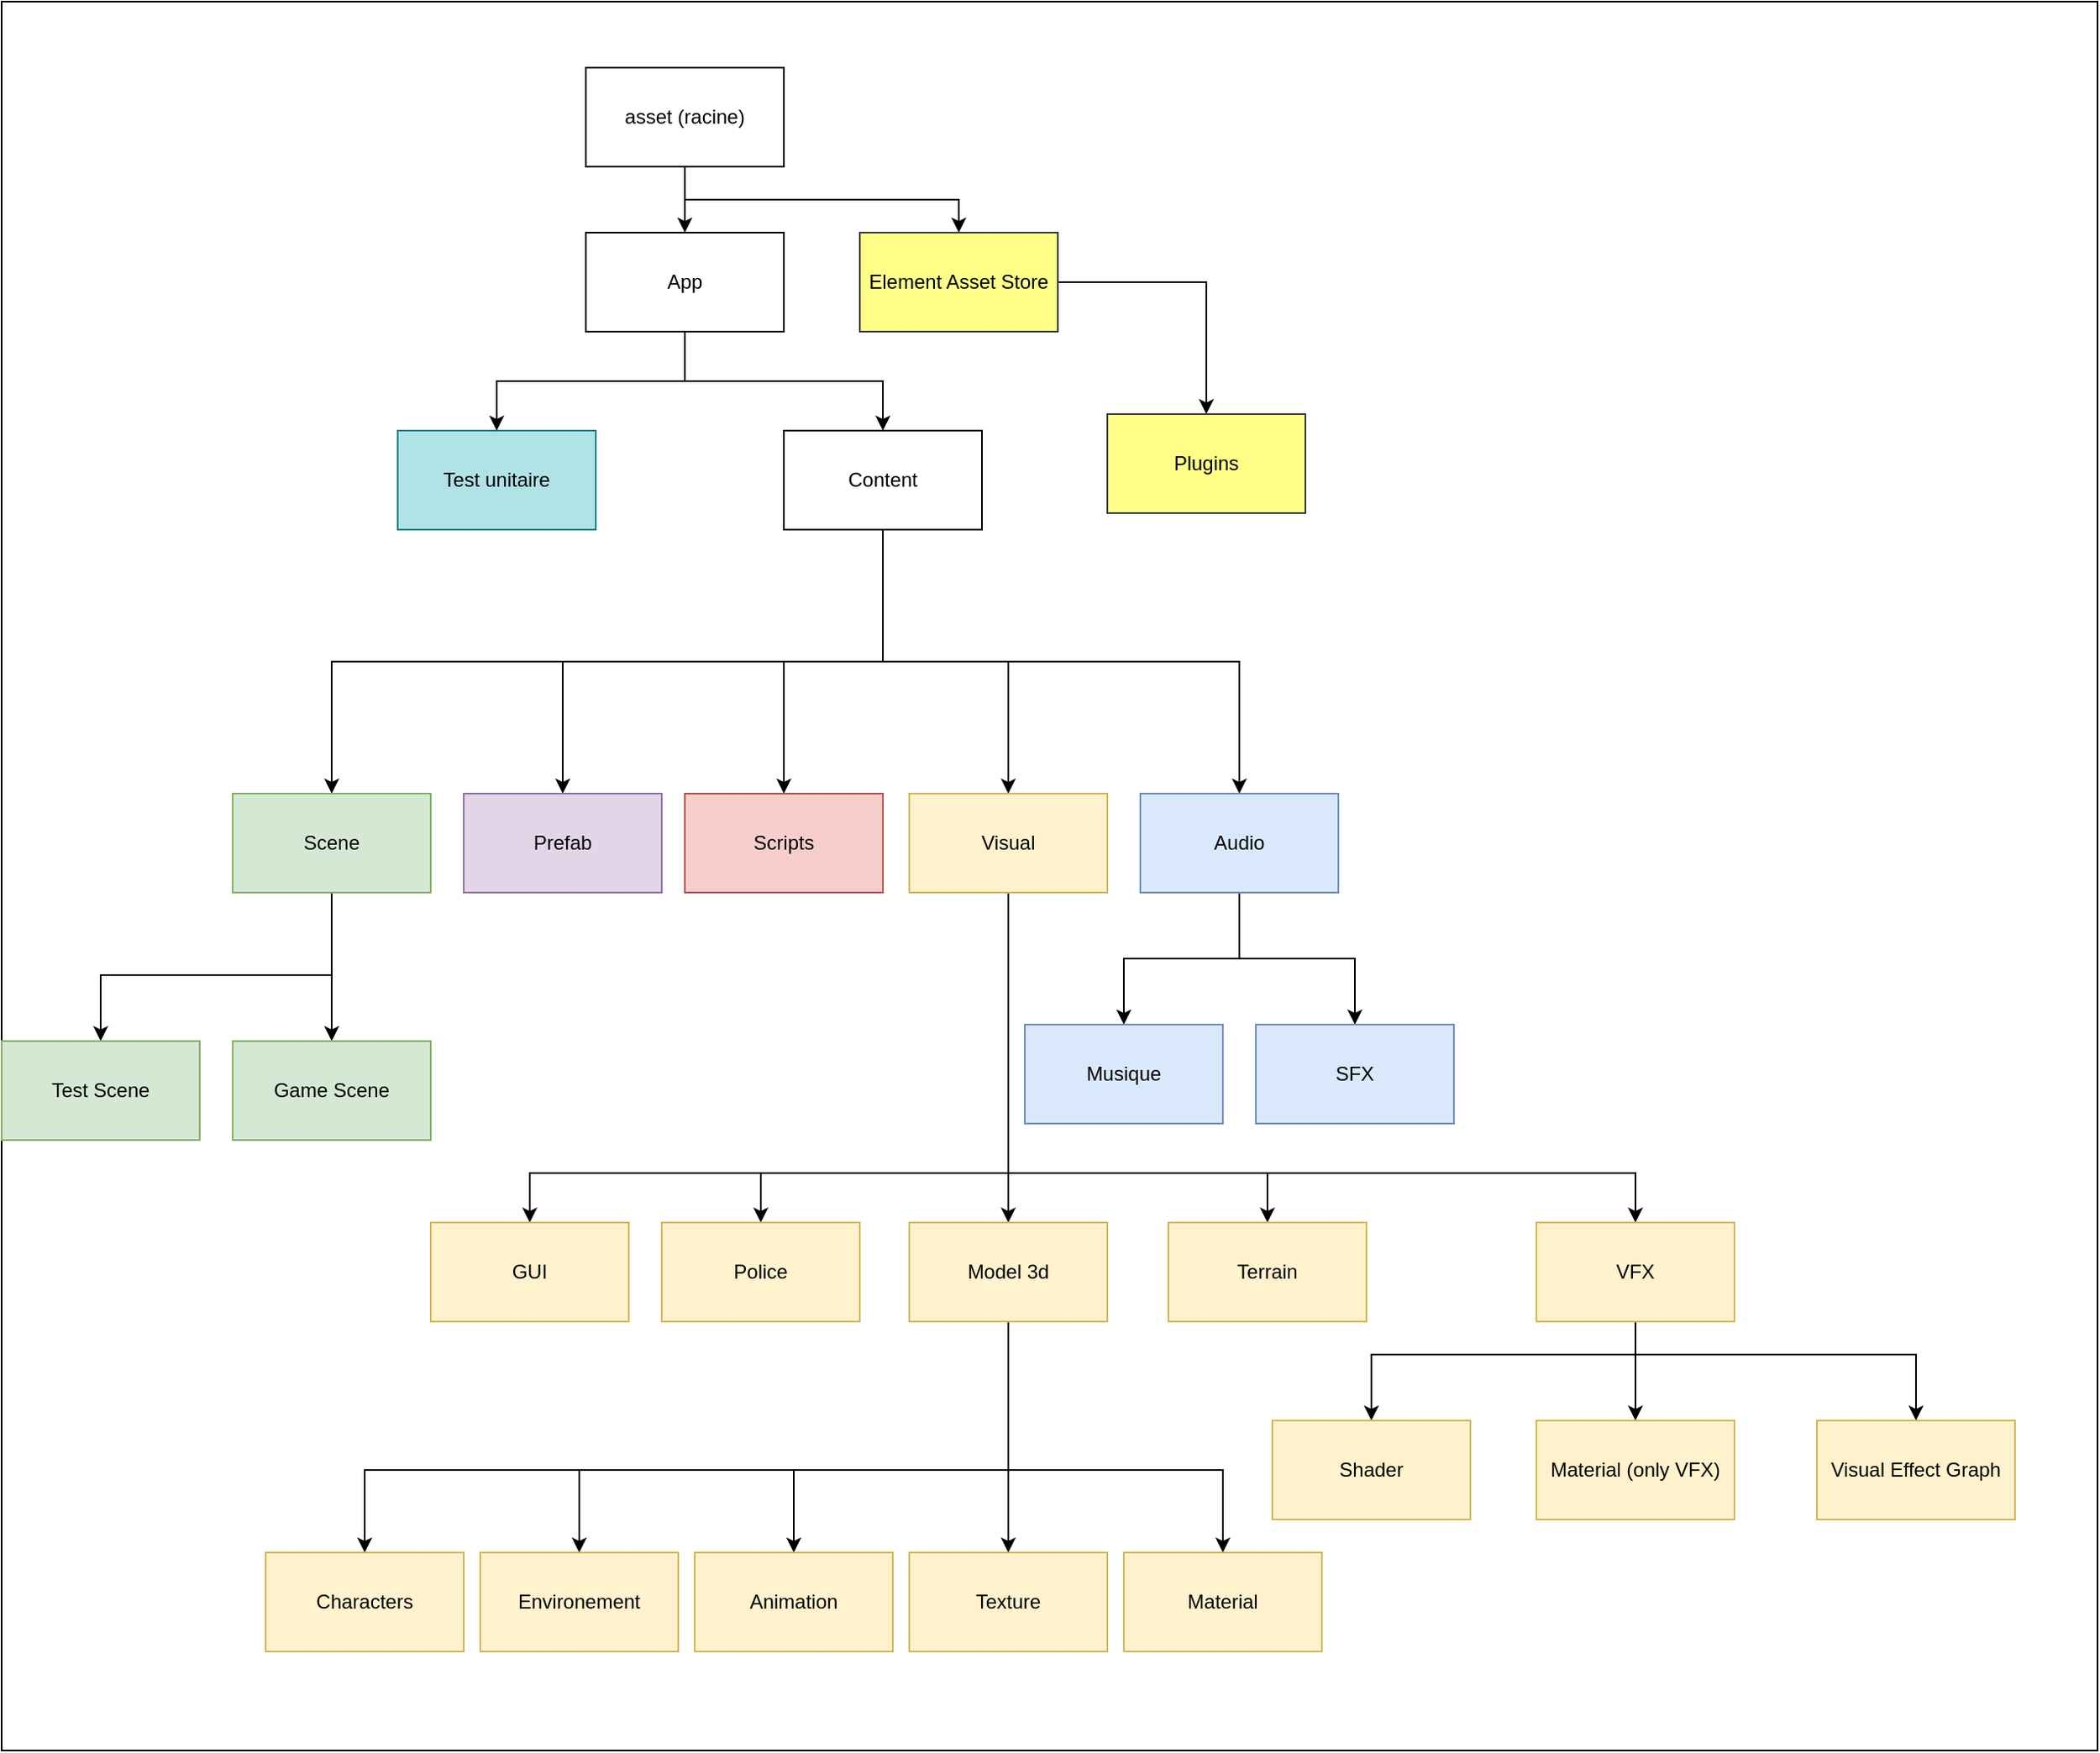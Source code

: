 <mxfile version="15.7.3" type="device"><diagram id="IU4_J4pyWhXyvrG7i39d" name="Page-1"><mxGraphModel dx="1422" dy="762" grid="1" gridSize="10" guides="1" tooltips="1" connect="1" arrows="1" fold="1" page="1" pageScale="1" pageWidth="827" pageHeight="1169" math="0" shadow="0"><root><mxCell id="0"/><mxCell id="1" parent="0"/><mxCell id="zAEq70TR9ZOY4ENGPAcQ-14" value="" style="rounded=0;whiteSpace=wrap;html=1;" parent="1" vertex="1"><mxGeometry width="1270" height="1060" as="geometry"/></mxCell><mxCell id="M70vBgo3rRgxM2Lcm8Mz-22" style="edgeStyle=orthogonalEdgeStyle;rounded=0;orthogonalLoop=1;jettySize=auto;html=1;" parent="1" source="M70vBgo3rRgxM2Lcm8Mz-1" target="M70vBgo3rRgxM2Lcm8Mz-3" edge="1"><mxGeometry relative="1" as="geometry"/></mxCell><mxCell id="M70vBgo3rRgxM2Lcm8Mz-48" style="edgeStyle=orthogonalEdgeStyle;rounded=0;orthogonalLoop=1;jettySize=auto;html=1;" parent="1" source="M70vBgo3rRgxM2Lcm8Mz-1" target="M70vBgo3rRgxM2Lcm8Mz-47" edge="1"><mxGeometry relative="1" as="geometry"><Array as="points"><mxPoint x="414" y="120"/><mxPoint x="580" y="120"/></Array></mxGeometry></mxCell><mxCell id="M70vBgo3rRgxM2Lcm8Mz-1" value="asset (racine)" style="rounded=0;whiteSpace=wrap;html=1;" parent="1" vertex="1"><mxGeometry x="354" y="40" width="120" height="60" as="geometry"/></mxCell><mxCell id="M70vBgo3rRgxM2Lcm8Mz-2" value="Test unitaire" style="rounded=0;whiteSpace=wrap;html=1;fillColor=#b0e3e6;strokeColor=#0e8088;" parent="1" vertex="1"><mxGeometry x="240" y="260" width="120" height="60" as="geometry"/></mxCell><mxCell id="M70vBgo3rRgxM2Lcm8Mz-23" style="edgeStyle=orthogonalEdgeStyle;rounded=0;orthogonalLoop=1;jettySize=auto;html=1;" parent="1" source="M70vBgo3rRgxM2Lcm8Mz-3" target="M70vBgo3rRgxM2Lcm8Mz-4" edge="1"><mxGeometry relative="1" as="geometry"/></mxCell><mxCell id="M70vBgo3rRgxM2Lcm8Mz-25" style="edgeStyle=orthogonalEdgeStyle;rounded=0;orthogonalLoop=1;jettySize=auto;html=1;" parent="1" source="M70vBgo3rRgxM2Lcm8Mz-3" target="M70vBgo3rRgxM2Lcm8Mz-2" edge="1"><mxGeometry relative="1" as="geometry"/></mxCell><mxCell id="M70vBgo3rRgxM2Lcm8Mz-3" value="App" style="rounded=0;whiteSpace=wrap;html=1;" parent="1" vertex="1"><mxGeometry x="354" y="140" width="120" height="60" as="geometry"/></mxCell><mxCell id="M70vBgo3rRgxM2Lcm8Mz-27" style="edgeStyle=orthogonalEdgeStyle;rounded=0;orthogonalLoop=1;jettySize=auto;html=1;" parent="1" source="M70vBgo3rRgxM2Lcm8Mz-4" target="M70vBgo3rRgxM2Lcm8Mz-8" edge="1"><mxGeometry relative="1" as="geometry"><Array as="points"><mxPoint x="534" y="400"/><mxPoint x="750" y="400"/></Array></mxGeometry></mxCell><mxCell id="M70vBgo3rRgxM2Lcm8Mz-28" style="edgeStyle=orthogonalEdgeStyle;rounded=0;orthogonalLoop=1;jettySize=auto;html=1;" parent="1" source="M70vBgo3rRgxM2Lcm8Mz-4" target="M70vBgo3rRgxM2Lcm8Mz-6" edge="1"><mxGeometry relative="1" as="geometry"/></mxCell><mxCell id="M70vBgo3rRgxM2Lcm8Mz-29" style="edgeStyle=orthogonalEdgeStyle;rounded=0;orthogonalLoop=1;jettySize=auto;html=1;" parent="1" source="M70vBgo3rRgxM2Lcm8Mz-4" target="M70vBgo3rRgxM2Lcm8Mz-5" edge="1"><mxGeometry relative="1" as="geometry"><Array as="points"><mxPoint x="534" y="400"/><mxPoint x="340" y="400"/></Array></mxGeometry></mxCell><mxCell id="M70vBgo3rRgxM2Lcm8Mz-30" style="edgeStyle=orthogonalEdgeStyle;rounded=0;orthogonalLoop=1;jettySize=auto;html=1;" parent="1" source="M70vBgo3rRgxM2Lcm8Mz-4" target="M70vBgo3rRgxM2Lcm8Mz-12" edge="1"><mxGeometry relative="1" as="geometry"><Array as="points"><mxPoint x="534" y="400"/><mxPoint x="200" y="400"/></Array></mxGeometry></mxCell><mxCell id="M70vBgo3rRgxM2Lcm8Mz-56" style="edgeStyle=orthogonalEdgeStyle;rounded=0;orthogonalLoop=1;jettySize=auto;html=1;strokeColor=#000000;" parent="1" source="M70vBgo3rRgxM2Lcm8Mz-4" target="M70vBgo3rRgxM2Lcm8Mz-7" edge="1"><mxGeometry relative="1" as="geometry"/></mxCell><mxCell id="M70vBgo3rRgxM2Lcm8Mz-4" value="Content" style="rounded=0;whiteSpace=wrap;html=1;" parent="1" vertex="1"><mxGeometry x="474" y="260" width="120" height="60" as="geometry"/></mxCell><mxCell id="M70vBgo3rRgxM2Lcm8Mz-5" value="Prefab" style="rounded=0;whiteSpace=wrap;html=1;fillColor=#e1d5e7;strokeColor=#9673a6;" parent="1" vertex="1"><mxGeometry x="280" y="480" width="120" height="60" as="geometry"/></mxCell><mxCell id="M70vBgo3rRgxM2Lcm8Mz-6" value="Scripts" style="rounded=0;whiteSpace=wrap;html=1;fillColor=#f8cecc;strokeColor=#b85450;" parent="1" vertex="1"><mxGeometry x="414" y="480" width="120" height="60" as="geometry"/></mxCell><mxCell id="M70vBgo3rRgxM2Lcm8Mz-55" style="edgeStyle=orthogonalEdgeStyle;rounded=0;orthogonalLoop=1;jettySize=auto;html=1;strokeColor=#000000;" parent="1" source="M70vBgo3rRgxM2Lcm8Mz-7" target="M70vBgo3rRgxM2Lcm8Mz-51" edge="1"><mxGeometry relative="1" as="geometry"><Array as="points"><mxPoint x="610" y="710"/><mxPoint x="320" y="710"/></Array></mxGeometry></mxCell><mxCell id="M70vBgo3rRgxM2Lcm8Mz-57" style="edgeStyle=orthogonalEdgeStyle;rounded=0;orthogonalLoop=1;jettySize=auto;html=1;strokeColor=#000000;" parent="1" source="M70vBgo3rRgxM2Lcm8Mz-7" target="M70vBgo3rRgxM2Lcm8Mz-11" edge="1"><mxGeometry relative="1" as="geometry"><Array as="points"><mxPoint x="610" y="710"/><mxPoint x="460" y="710"/></Array></mxGeometry></mxCell><mxCell id="M70vBgo3rRgxM2Lcm8Mz-58" style="edgeStyle=orthogonalEdgeStyle;rounded=0;orthogonalLoop=1;jettySize=auto;html=1;strokeColor=#000000;" parent="1" source="M70vBgo3rRgxM2Lcm8Mz-7" target="M70vBgo3rRgxM2Lcm8Mz-9" edge="1"><mxGeometry relative="1" as="geometry"/></mxCell><mxCell id="M70vBgo3rRgxM2Lcm8Mz-59" style="edgeStyle=orthogonalEdgeStyle;rounded=0;orthogonalLoop=1;jettySize=auto;html=1;strokeColor=#000000;" parent="1" source="M70vBgo3rRgxM2Lcm8Mz-7" target="M70vBgo3rRgxM2Lcm8Mz-49" edge="1"><mxGeometry relative="1" as="geometry"><Array as="points"><mxPoint x="610" y="710"/><mxPoint x="767" y="710"/></Array></mxGeometry></mxCell><mxCell id="M70vBgo3rRgxM2Lcm8Mz-60" style="edgeStyle=orthogonalEdgeStyle;rounded=0;orthogonalLoop=1;jettySize=auto;html=1;strokeColor=#000000;" parent="1" source="M70vBgo3rRgxM2Lcm8Mz-7" target="M70vBgo3rRgxM2Lcm8Mz-31" edge="1"><mxGeometry relative="1" as="geometry"><Array as="points"><mxPoint x="610" y="710"/><mxPoint x="990" y="710"/></Array></mxGeometry></mxCell><mxCell id="M70vBgo3rRgxM2Lcm8Mz-7" value="Visual" style="rounded=0;whiteSpace=wrap;html=1;fillColor=#fff2cc;strokeColor=#d6b656;" parent="1" vertex="1"><mxGeometry x="550" y="480" width="120" height="60" as="geometry"/></mxCell><mxCell id="M70vBgo3rRgxM2Lcm8Mz-45" style="edgeStyle=orthogonalEdgeStyle;rounded=0;orthogonalLoop=1;jettySize=auto;html=1;" parent="1" source="M70vBgo3rRgxM2Lcm8Mz-8" target="M70vBgo3rRgxM2Lcm8Mz-43" edge="1"><mxGeometry relative="1" as="geometry"/></mxCell><mxCell id="M70vBgo3rRgxM2Lcm8Mz-46" style="edgeStyle=orthogonalEdgeStyle;rounded=0;orthogonalLoop=1;jettySize=auto;html=1;fillColor=#dae8fc;strokeColor=#000000;" parent="1" source="M70vBgo3rRgxM2Lcm8Mz-8" target="M70vBgo3rRgxM2Lcm8Mz-44" edge="1"><mxGeometry relative="1" as="geometry"/></mxCell><mxCell id="M70vBgo3rRgxM2Lcm8Mz-8" value="Audio" style="rounded=0;whiteSpace=wrap;html=1;fillColor=#dae8fc;strokeColor=#6c8ebf;" parent="1" vertex="1"><mxGeometry x="690" y="480" width="120" height="60" as="geometry"/></mxCell><mxCell id="M70vBgo3rRgxM2Lcm8Mz-32" style="edgeStyle=orthogonalEdgeStyle;rounded=0;orthogonalLoop=1;jettySize=auto;html=1;fillColor=#fff2cc;strokeColor=#000000;" parent="1" source="M70vBgo3rRgxM2Lcm8Mz-9" target="M70vBgo3rRgxM2Lcm8Mz-20" edge="1"><mxGeometry relative="1" as="geometry"/></mxCell><mxCell id="M70vBgo3rRgxM2Lcm8Mz-54" style="edgeStyle=orthogonalEdgeStyle;rounded=0;orthogonalLoop=1;jettySize=auto;html=1;strokeColor=#000000;" parent="1" source="M70vBgo3rRgxM2Lcm8Mz-9" target="M70vBgo3rRgxM2Lcm8Mz-10" edge="1"><mxGeometry relative="1" as="geometry"><Array as="points"><mxPoint x="610" y="890"/><mxPoint x="480" y="890"/></Array></mxGeometry></mxCell><mxCell id="zAEq70TR9ZOY4ENGPAcQ-10" style="edgeStyle=orthogonalEdgeStyle;rounded=0;orthogonalLoop=1;jettySize=auto;html=1;" parent="1" source="M70vBgo3rRgxM2Lcm8Mz-9" target="zAEq70TR9ZOY4ENGPAcQ-2" edge="1"><mxGeometry relative="1" as="geometry"><Array as="points"><mxPoint x="610" y="890"/><mxPoint x="740" y="890"/></Array></mxGeometry></mxCell><mxCell id="zAEq70TR9ZOY4ENGPAcQ-11" style="edgeStyle=orthogonalEdgeStyle;rounded=0;orthogonalLoop=1;jettySize=auto;html=1;" parent="1" source="M70vBgo3rRgxM2Lcm8Mz-9" target="zAEq70TR9ZOY4ENGPAcQ-1" edge="1"><mxGeometry relative="1" as="geometry"><Array as="points"><mxPoint x="610" y="890"/><mxPoint x="350" y="890"/></Array></mxGeometry></mxCell><mxCell id="zAEq70TR9ZOY4ENGPAcQ-13" style="edgeStyle=orthogonalEdgeStyle;rounded=0;orthogonalLoop=1;jettySize=auto;html=1;" parent="1" source="M70vBgo3rRgxM2Lcm8Mz-9" target="zAEq70TR9ZOY4ENGPAcQ-3" edge="1"><mxGeometry relative="1" as="geometry"><Array as="points"><mxPoint x="610" y="890"/><mxPoint x="220" y="890"/></Array></mxGeometry></mxCell><mxCell id="M70vBgo3rRgxM2Lcm8Mz-9" value="Model 3d" style="rounded=0;whiteSpace=wrap;html=1;fillColor=#fff2cc;strokeColor=#d6b656;" parent="1" vertex="1"><mxGeometry x="550" y="740" width="120" height="60" as="geometry"/></mxCell><mxCell id="M70vBgo3rRgxM2Lcm8Mz-10" value="Animation" style="rounded=0;whiteSpace=wrap;html=1;fillColor=#fff2cc;strokeColor=#d6b656;" parent="1" vertex="1"><mxGeometry x="420" y="940" width="120" height="60" as="geometry"/></mxCell><mxCell id="M70vBgo3rRgxM2Lcm8Mz-11" value="Police" style="rounded=0;whiteSpace=wrap;html=1;fillColor=#fff2cc;strokeColor=#d6b656;" parent="1" vertex="1"><mxGeometry x="400" y="740" width="120" height="60" as="geometry"/></mxCell><mxCell id="M70vBgo3rRgxM2Lcm8Mz-15" style="edgeStyle=orthogonalEdgeStyle;rounded=0;orthogonalLoop=1;jettySize=auto;html=1;" parent="1" source="M70vBgo3rRgxM2Lcm8Mz-12" target="M70vBgo3rRgxM2Lcm8Mz-13" edge="1"><mxGeometry relative="1" as="geometry"/></mxCell><mxCell id="M70vBgo3rRgxM2Lcm8Mz-16" style="edgeStyle=orthogonalEdgeStyle;rounded=0;orthogonalLoop=1;jettySize=auto;html=1;" parent="1" source="M70vBgo3rRgxM2Lcm8Mz-12" target="M70vBgo3rRgxM2Lcm8Mz-14" edge="1"><mxGeometry relative="1" as="geometry"><Array as="points"><mxPoint x="200" y="590"/><mxPoint x="60" y="590"/></Array></mxGeometry></mxCell><mxCell id="M70vBgo3rRgxM2Lcm8Mz-12" value="Scene" style="rounded=0;whiteSpace=wrap;html=1;fillColor=#d5e8d4;strokeColor=#82b366;" parent="1" vertex="1"><mxGeometry x="140" y="480" width="120" height="60" as="geometry"/></mxCell><mxCell id="M70vBgo3rRgxM2Lcm8Mz-13" value="Game Scene" style="rounded=0;whiteSpace=wrap;html=1;fillColor=#d5e8d4;strokeColor=#82b366;" parent="1" vertex="1"><mxGeometry x="140" y="630" width="120" height="60" as="geometry"/></mxCell><mxCell id="M70vBgo3rRgxM2Lcm8Mz-14" value="Test Scene" style="rounded=0;whiteSpace=wrap;html=1;fillColor=#d5e8d4;strokeColor=#82b366;" parent="1" vertex="1"><mxGeometry y="630" width="120" height="60" as="geometry"/></mxCell><mxCell id="M70vBgo3rRgxM2Lcm8Mz-20" value="Texture" style="rounded=0;whiteSpace=wrap;html=1;fillColor=#fff2cc;strokeColor=#d6b656;" parent="1" vertex="1"><mxGeometry x="550" y="940" width="120" height="60" as="geometry"/></mxCell><mxCell id="M70vBgo3rRgxM2Lcm8Mz-37" style="edgeStyle=orthogonalEdgeStyle;rounded=0;orthogonalLoop=1;jettySize=auto;html=1;fillColor=#fff2cc;strokeColor=#000000;" parent="1" source="M70vBgo3rRgxM2Lcm8Mz-31" target="M70vBgo3rRgxM2Lcm8Mz-34" edge="1"><mxGeometry relative="1" as="geometry"/></mxCell><mxCell id="M70vBgo3rRgxM2Lcm8Mz-38" style="edgeStyle=orthogonalEdgeStyle;rounded=0;orthogonalLoop=1;jettySize=auto;html=1;fillColor=#fff2cc;strokeColor=#000000;" parent="1" source="M70vBgo3rRgxM2Lcm8Mz-31" target="M70vBgo3rRgxM2Lcm8Mz-33" edge="1"><mxGeometry relative="1" as="geometry"><Array as="points"><mxPoint x="990" y="820"/><mxPoint x="830" y="820"/></Array></mxGeometry></mxCell><mxCell id="M70vBgo3rRgxM2Lcm8Mz-39" style="edgeStyle=orthogonalEdgeStyle;rounded=0;orthogonalLoop=1;jettySize=auto;html=1;fillColor=#fff2cc;strokeColor=#000000;" parent="1" source="M70vBgo3rRgxM2Lcm8Mz-31" target="M70vBgo3rRgxM2Lcm8Mz-35" edge="1"><mxGeometry relative="1" as="geometry"><Array as="points"><mxPoint x="990" y="820"/><mxPoint x="1160" y="820"/></Array></mxGeometry></mxCell><mxCell id="M70vBgo3rRgxM2Lcm8Mz-31" value="VFX" style="rounded=0;whiteSpace=wrap;html=1;fillColor=#fff2cc;strokeColor=#d6b656;" parent="1" vertex="1"><mxGeometry x="930" y="740" width="120" height="60" as="geometry"/></mxCell><mxCell id="M70vBgo3rRgxM2Lcm8Mz-33" value="Shader" style="rounded=0;whiteSpace=wrap;html=1;fillColor=#fff2cc;strokeColor=#d6b656;" parent="1" vertex="1"><mxGeometry x="770" y="860" width="120" height="60" as="geometry"/></mxCell><mxCell id="M70vBgo3rRgxM2Lcm8Mz-34" value="Material (only VFX)" style="rounded=0;whiteSpace=wrap;html=1;fillColor=#fff2cc;strokeColor=#d6b656;" parent="1" vertex="1"><mxGeometry x="930" y="860" width="120" height="60" as="geometry"/></mxCell><mxCell id="M70vBgo3rRgxM2Lcm8Mz-35" value="Visual Effect Graph" style="rounded=0;whiteSpace=wrap;html=1;fillColor=#fff2cc;strokeColor=#d6b656;" parent="1" vertex="1"><mxGeometry x="1100" y="860" width="120" height="60" as="geometry"/></mxCell><mxCell id="M70vBgo3rRgxM2Lcm8Mz-43" value="Musique" style="rounded=0;whiteSpace=wrap;html=1;fillColor=#dae8fc;strokeColor=#6c8ebf;" parent="1" vertex="1"><mxGeometry x="620" y="620" width="120" height="60" as="geometry"/></mxCell><mxCell id="M70vBgo3rRgxM2Lcm8Mz-44" value="SFX" style="rounded=0;whiteSpace=wrap;html=1;fillColor=#dae8fc;strokeColor=#6c8ebf;" parent="1" vertex="1"><mxGeometry x="760" y="620" width="120" height="60" as="geometry"/></mxCell><mxCell id="zAEq70TR9ZOY4ENGPAcQ-5" style="edgeStyle=orthogonalEdgeStyle;rounded=0;orthogonalLoop=1;jettySize=auto;html=1;" parent="1" source="M70vBgo3rRgxM2Lcm8Mz-47" target="zAEq70TR9ZOY4ENGPAcQ-4" edge="1"><mxGeometry relative="1" as="geometry"/></mxCell><mxCell id="M70vBgo3rRgxM2Lcm8Mz-47" value="Element Asset Store" style="rounded=0;whiteSpace=wrap;html=1;fillColor=#ffff88;strokeColor=#36393d;" parent="1" vertex="1"><mxGeometry x="520" y="140" width="120" height="60" as="geometry"/></mxCell><mxCell id="M70vBgo3rRgxM2Lcm8Mz-49" value="Terrain" style="rounded=0;whiteSpace=wrap;html=1;fillColor=#fff2cc;strokeColor=#d6b656;" parent="1" vertex="1"><mxGeometry x="707" y="740" width="120" height="60" as="geometry"/></mxCell><mxCell id="M70vBgo3rRgxM2Lcm8Mz-51" value="GUI" style="rounded=0;whiteSpace=wrap;html=1;fillColor=#fff2cc;strokeColor=#d6b656;" parent="1" vertex="1"><mxGeometry x="260" y="740" width="120" height="60" as="geometry"/></mxCell><mxCell id="zAEq70TR9ZOY4ENGPAcQ-1" value="Environement&lt;span style=&quot;color: rgba(0 , 0 , 0 , 0) ; font-family: monospace ; font-size: 0px&quot;&gt;%3CmxGraphModel%3E%3Croot%3E%3CmxCell%20id%3D%220%22%2F%3E%3CmxCell%20id%3D%221%22%20parent%3D%220%22%2F%3E%3CmxCell%20id%3D%222%22%20value%3D%22Animation%22%20style%3D%22rounded%3D0%3BwhiteSpace%3Dwrap%3Bhtml%3D1%3BfillColor%3D%23fff2cc%3BstrokeColor%3D%23d6b656%3B%22%20vertex%3D%221%22%20parent%3D%221%22%3E%3CmxGeometry%20x%3D%22480%22%20y%3D%22860%22%20width%3D%22120%22%20height%3D%2260%22%20as%3D%22geometry%22%2F%3E%3C%2FmxCell%3E%3C%2Froot%3E%3C%2FmxGraphModel%3E&lt;/span&gt;" style="rounded=0;whiteSpace=wrap;html=1;fillColor=#fff2cc;strokeColor=#d6b656;" parent="1" vertex="1"><mxGeometry x="290" y="940" width="120" height="60" as="geometry"/></mxCell><mxCell id="zAEq70TR9ZOY4ENGPAcQ-2" value="Material" style="rounded=0;whiteSpace=wrap;html=1;fillColor=#fff2cc;strokeColor=#d6b656;" parent="1" vertex="1"><mxGeometry x="680" y="940" width="120" height="60" as="geometry"/></mxCell><mxCell id="zAEq70TR9ZOY4ENGPAcQ-3" value="Characters" style="rounded=0;whiteSpace=wrap;html=1;fillColor=#fff2cc;strokeColor=#d6b656;" parent="1" vertex="1"><mxGeometry x="160" y="940" width="120" height="60" as="geometry"/></mxCell><mxCell id="zAEq70TR9ZOY4ENGPAcQ-4" value="Plugins" style="rounded=0;whiteSpace=wrap;html=1;fillColor=#ffff88;strokeColor=#36393d;" parent="1" vertex="1"><mxGeometry x="670" y="250" width="120" height="60" as="geometry"/></mxCell></root></mxGraphModel></diagram></mxfile>